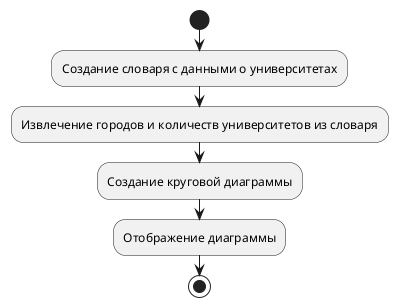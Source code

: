 @startuml
start
:Создание словаря с данными о университетах;
:Извлечение городов и количеств университетов из словаря;
:Создание круговой диаграммы;
:Отображение диаграммы;
stop
@enduml